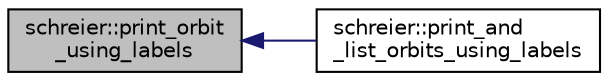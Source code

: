 digraph "schreier::print_orbit_using_labels"
{
  edge [fontname="Helvetica",fontsize="10",labelfontname="Helvetica",labelfontsize="10"];
  node [fontname="Helvetica",fontsize="10",shape=record];
  rankdir="LR";
  Node4749 [label="schreier::print_orbit\l_using_labels",height=0.2,width=0.4,color="black", fillcolor="grey75", style="filled", fontcolor="black"];
  Node4749 -> Node4750 [dir="back",color="midnightblue",fontsize="10",style="solid",fontname="Helvetica"];
  Node4750 [label="schreier::print_and\l_list_orbits_using_labels",height=0.2,width=0.4,color="black", fillcolor="white", style="filled",URL="$d3/dd6/classschreier.html#acd69bf19aa5ce441c7cd0c3fdc32ad44"];
}

